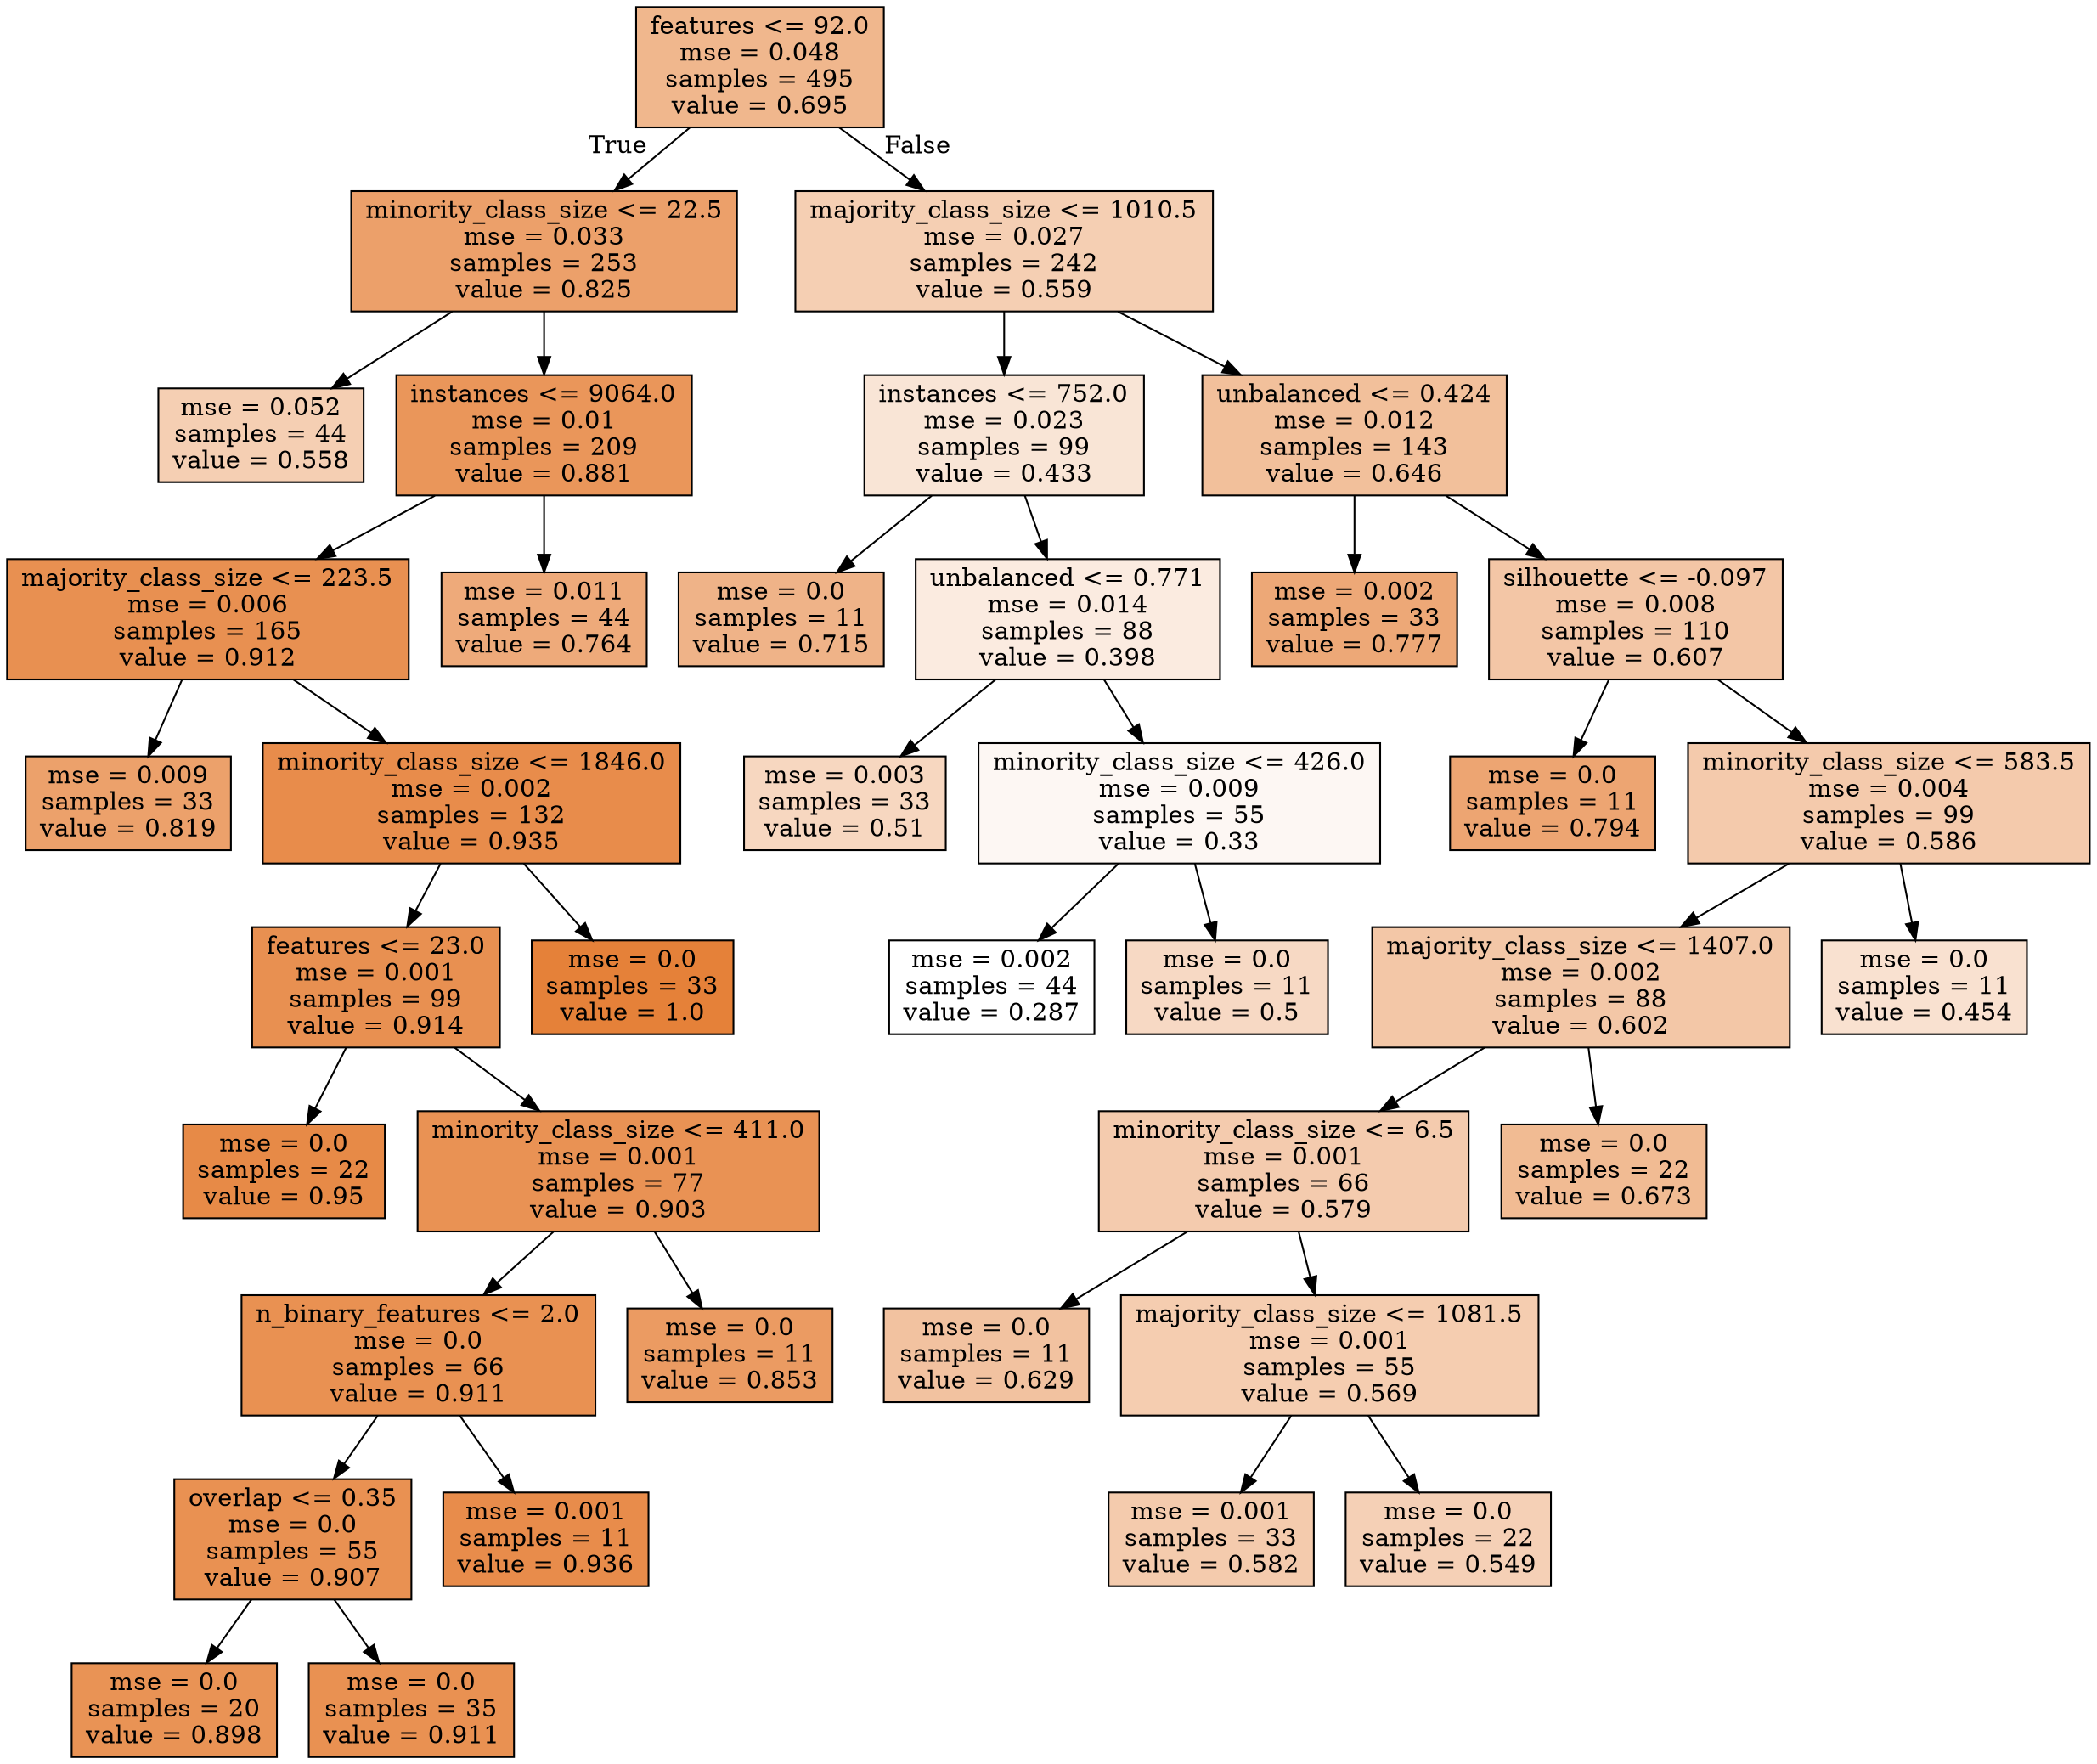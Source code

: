 digraph Tree {
node [shape=box, style="filled", color="black"] ;
0 [label="features <= 92.0\nmse = 0.048\nsamples = 495\nvalue = 0.695", fillcolor="#e5813992"] ;
1 [label="minority_class_size <= 22.5\nmse = 0.033\nsamples = 253\nvalue = 0.825", fillcolor="#e58139c0"] ;
0 -> 1 [labeldistance=2.5, labelangle=45, headlabel="True"] ;
2 [label="mse = 0.052\nsamples = 44\nvalue = 0.558", fillcolor="#e5813961"] ;
1 -> 2 ;
3 [label="instances <= 9064.0\nmse = 0.01\nsamples = 209\nvalue = 0.881", fillcolor="#e58139d4"] ;
1 -> 3 ;
4 [label="majority_class_size <= 223.5\nmse = 0.006\nsamples = 165\nvalue = 0.912", fillcolor="#e58139e0"] ;
3 -> 4 ;
5 [label="mse = 0.009\nsamples = 33\nvalue = 0.819", fillcolor="#e58139be"] ;
4 -> 5 ;
6 [label="minority_class_size <= 1846.0\nmse = 0.002\nsamples = 132\nvalue = 0.935", fillcolor="#e58139e8"] ;
4 -> 6 ;
7 [label="features <= 23.0\nmse = 0.001\nsamples = 99\nvalue = 0.914", fillcolor="#e58139e0"] ;
6 -> 7 ;
8 [label="mse = 0.0\nsamples = 22\nvalue = 0.95", fillcolor="#e58139ed"] ;
7 -> 8 ;
9 [label="minority_class_size <= 411.0\nmse = 0.001\nsamples = 77\nvalue = 0.903", fillcolor="#e58139dc"] ;
7 -> 9 ;
10 [label="n_binary_features <= 2.0\nmse = 0.0\nsamples = 66\nvalue = 0.911", fillcolor="#e58139df"] ;
9 -> 10 ;
11 [label="overlap <= 0.35\nmse = 0.0\nsamples = 55\nvalue = 0.907", fillcolor="#e58139de"] ;
10 -> 11 ;
12 [label="mse = 0.0\nsamples = 20\nvalue = 0.898", fillcolor="#e58139db"] ;
11 -> 12 ;
13 [label="mse = 0.0\nsamples = 35\nvalue = 0.911", fillcolor="#e58139df"] ;
11 -> 13 ;
14 [label="mse = 0.001\nsamples = 11\nvalue = 0.936", fillcolor="#e58139e8"] ;
10 -> 14 ;
15 [label="mse = 0.0\nsamples = 11\nvalue = 0.853", fillcolor="#e58139ca"] ;
9 -> 15 ;
16 [label="mse = 0.0\nsamples = 33\nvalue = 1.0", fillcolor="#e58139ff"] ;
6 -> 16 ;
17 [label="mse = 0.011\nsamples = 44\nvalue = 0.764", fillcolor="#e58139ab"] ;
3 -> 17 ;
18 [label="majority_class_size <= 1010.5\nmse = 0.027\nsamples = 242\nvalue = 0.559", fillcolor="#e5813961"] ;
0 -> 18 [labeldistance=2.5, labelangle=-45, headlabel="False"] ;
19 [label="instances <= 752.0\nmse = 0.023\nsamples = 99\nvalue = 0.433", fillcolor="#e5813934"] ;
18 -> 19 ;
20 [label="mse = 0.0\nsamples = 11\nvalue = 0.715", fillcolor="#e5813999"] ;
19 -> 20 ;
21 [label="unbalanced <= 0.771\nmse = 0.014\nsamples = 88\nvalue = 0.398", fillcolor="#e5813927"] ;
19 -> 21 ;
22 [label="mse = 0.003\nsamples = 33\nvalue = 0.51", fillcolor="#e5813950"] ;
21 -> 22 ;
23 [label="minority_class_size <= 426.0\nmse = 0.009\nsamples = 55\nvalue = 0.33", fillcolor="#e581390f"] ;
21 -> 23 ;
24 [label="mse = 0.002\nsamples = 44\nvalue = 0.287", fillcolor="#e5813900"] ;
23 -> 24 ;
25 [label="mse = 0.0\nsamples = 11\nvalue = 0.5", fillcolor="#e581394c"] ;
23 -> 25 ;
26 [label="unbalanced <= 0.424\nmse = 0.012\nsamples = 143\nvalue = 0.646", fillcolor="#e5813980"] ;
18 -> 26 ;
27 [label="mse = 0.002\nsamples = 33\nvalue = 0.777", fillcolor="#e58139af"] ;
26 -> 27 ;
28 [label="silhouette <= -0.097\nmse = 0.008\nsamples = 110\nvalue = 0.607", fillcolor="#e5813972"] ;
26 -> 28 ;
29 [label="mse = 0.0\nsamples = 11\nvalue = 0.794", fillcolor="#e58139b5"] ;
28 -> 29 ;
30 [label="minority_class_size <= 583.5\nmse = 0.004\nsamples = 99\nvalue = 0.586", fillcolor="#e581396b"] ;
28 -> 30 ;
31 [label="majority_class_size <= 1407.0\nmse = 0.002\nsamples = 88\nvalue = 0.602", fillcolor="#e5813971"] ;
30 -> 31 ;
32 [label="minority_class_size <= 6.5\nmse = 0.001\nsamples = 66\nvalue = 0.579", fillcolor="#e5813968"] ;
31 -> 32 ;
33 [label="mse = 0.0\nsamples = 11\nvalue = 0.629", fillcolor="#e581397a"] ;
32 -> 33 ;
34 [label="majority_class_size <= 1081.5\nmse = 0.001\nsamples = 55\nvalue = 0.569", fillcolor="#e5813965"] ;
32 -> 34 ;
35 [label="mse = 0.001\nsamples = 33\nvalue = 0.582", fillcolor="#e5813969"] ;
34 -> 35 ;
36 [label="mse = 0.0\nsamples = 22\nvalue = 0.549", fillcolor="#e581395e"] ;
34 -> 36 ;
37 [label="mse = 0.0\nsamples = 22\nvalue = 0.673", fillcolor="#e581398a"] ;
31 -> 37 ;
38 [label="mse = 0.0\nsamples = 11\nvalue = 0.454", fillcolor="#e581393c"] ;
30 -> 38 ;
}